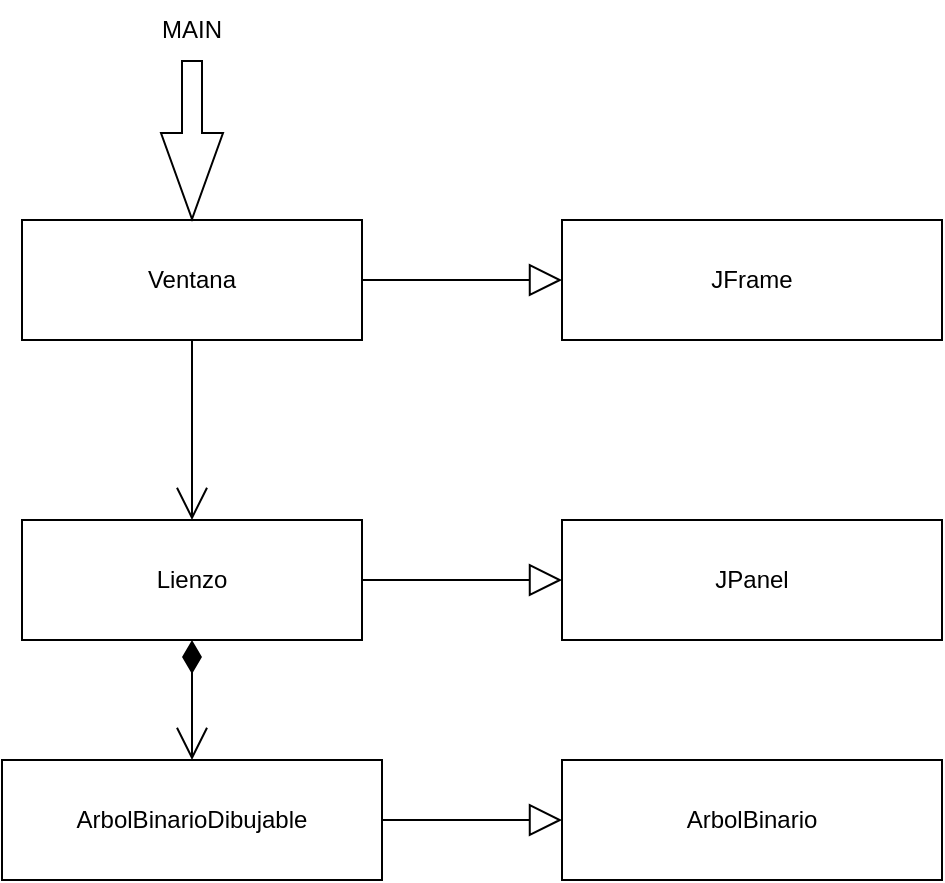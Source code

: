 <mxfile version="20.6.2" type="device"><diagram id="OPh9118YIYyfWHOSRlij" name="Página-1"><mxGraphModel dx="2424" dy="1424" grid="0" gridSize="10" guides="1" tooltips="1" connect="1" arrows="1" fold="1" page="1" pageScale="1" pageWidth="10000" pageHeight="10000" math="0" shadow="0"><root><mxCell id="0"/><mxCell id="1" parent="0"/><mxCell id="Bvci5GaWmVr6HgpcrzV9-5" style="edgeStyle=orthogonalEdgeStyle;rounded=0;orthogonalLoop=1;jettySize=auto;html=1;endArrow=open;endFill=0;startSize=14;endSize=14;" edge="1" parent="1" source="Bvci5GaWmVr6HgpcrzV9-1" target="Bvci5GaWmVr6HgpcrzV9-2"><mxGeometry relative="1" as="geometry"/></mxCell><mxCell id="Bvci5GaWmVr6HgpcrzV9-20" style="edgeStyle=none;rounded=0;orthogonalLoop=1;jettySize=auto;html=1;startArrow=none;startFill=0;endArrow=block;endFill=0;startSize=14;endSize=14;" edge="1" parent="1" source="Bvci5GaWmVr6HgpcrzV9-1" target="Bvci5GaWmVr6HgpcrzV9-19"><mxGeometry relative="1" as="geometry"/></mxCell><mxCell id="Bvci5GaWmVr6HgpcrzV9-1" value="Ventana" style="rounded=0;whiteSpace=wrap;html=1;" vertex="1" parent="1"><mxGeometry x="610" y="250" width="170" height="60" as="geometry"/></mxCell><mxCell id="Bvci5GaWmVr6HgpcrzV9-8" style="edgeStyle=orthogonalEdgeStyle;rounded=0;orthogonalLoop=1;jettySize=auto;html=1;endArrow=open;endFill=0;startArrow=diamondThin;startFill=1;startSize=14;endSize=14;" edge="1" parent="1" source="Bvci5GaWmVr6HgpcrzV9-2" target="Bvci5GaWmVr6HgpcrzV9-7"><mxGeometry relative="1" as="geometry"/></mxCell><mxCell id="Bvci5GaWmVr6HgpcrzV9-18" style="edgeStyle=none;rounded=0;orthogonalLoop=1;jettySize=auto;html=1;startArrow=none;startFill=0;endArrow=block;endFill=0;startSize=14;endSize=14;" edge="1" parent="1" source="Bvci5GaWmVr6HgpcrzV9-2" target="Bvci5GaWmVr6HgpcrzV9-17"><mxGeometry relative="1" as="geometry"/></mxCell><mxCell id="Bvci5GaWmVr6HgpcrzV9-2" value="Lienzo" style="rounded=0;whiteSpace=wrap;html=1;" vertex="1" parent="1"><mxGeometry x="610" y="400" width="170" height="60" as="geometry"/></mxCell><mxCell id="Bvci5GaWmVr6HgpcrzV9-16" style="edgeStyle=none;rounded=0;orthogonalLoop=1;jettySize=auto;html=1;startArrow=none;startFill=0;endArrow=block;endFill=0;startSize=14;endSize=14;" edge="1" parent="1" source="Bvci5GaWmVr6HgpcrzV9-7" target="Bvci5GaWmVr6HgpcrzV9-11"><mxGeometry relative="1" as="geometry"/></mxCell><mxCell id="Bvci5GaWmVr6HgpcrzV9-7" value="ArbolBinarioDibujable" style="whiteSpace=wrap;html=1;" vertex="1" parent="1"><mxGeometry x="600" y="520" width="190" height="60" as="geometry"/></mxCell><mxCell id="Bvci5GaWmVr6HgpcrzV9-11" value="ArbolBinario" style="whiteSpace=wrap;html=1;" vertex="1" parent="1"><mxGeometry x="880" y="520" width="190" height="60" as="geometry"/></mxCell><mxCell id="Bvci5GaWmVr6HgpcrzV9-17" value="JPanel" style="whiteSpace=wrap;html=1;" vertex="1" parent="1"><mxGeometry x="880" y="400" width="190" height="60" as="geometry"/></mxCell><mxCell id="Bvci5GaWmVr6HgpcrzV9-19" value="JFrame" style="whiteSpace=wrap;html=1;" vertex="1" parent="1"><mxGeometry x="880" y="250" width="190" height="60" as="geometry"/></mxCell><mxCell id="Bvci5GaWmVr6HgpcrzV9-21" value="" style="shape=flexArrow;endArrow=classic;html=1;rounded=0;startSize=14;endSize=14;entryX=0.5;entryY=0;entryDx=0;entryDy=0;" edge="1" parent="1" target="Bvci5GaWmVr6HgpcrzV9-1"><mxGeometry width="50" height="50" relative="1" as="geometry"><mxPoint x="695" y="170" as="sourcePoint"/><mxPoint x="700" y="240" as="targetPoint"/></mxGeometry></mxCell><mxCell id="Bvci5GaWmVr6HgpcrzV9-22" value="MAIN" style="text;html=1;strokeColor=none;fillColor=none;align=center;verticalAlign=middle;whiteSpace=wrap;rounded=0;" vertex="1" parent="1"><mxGeometry x="665" y="140" width="60" height="30" as="geometry"/></mxCell></root></mxGraphModel></diagram></mxfile>
